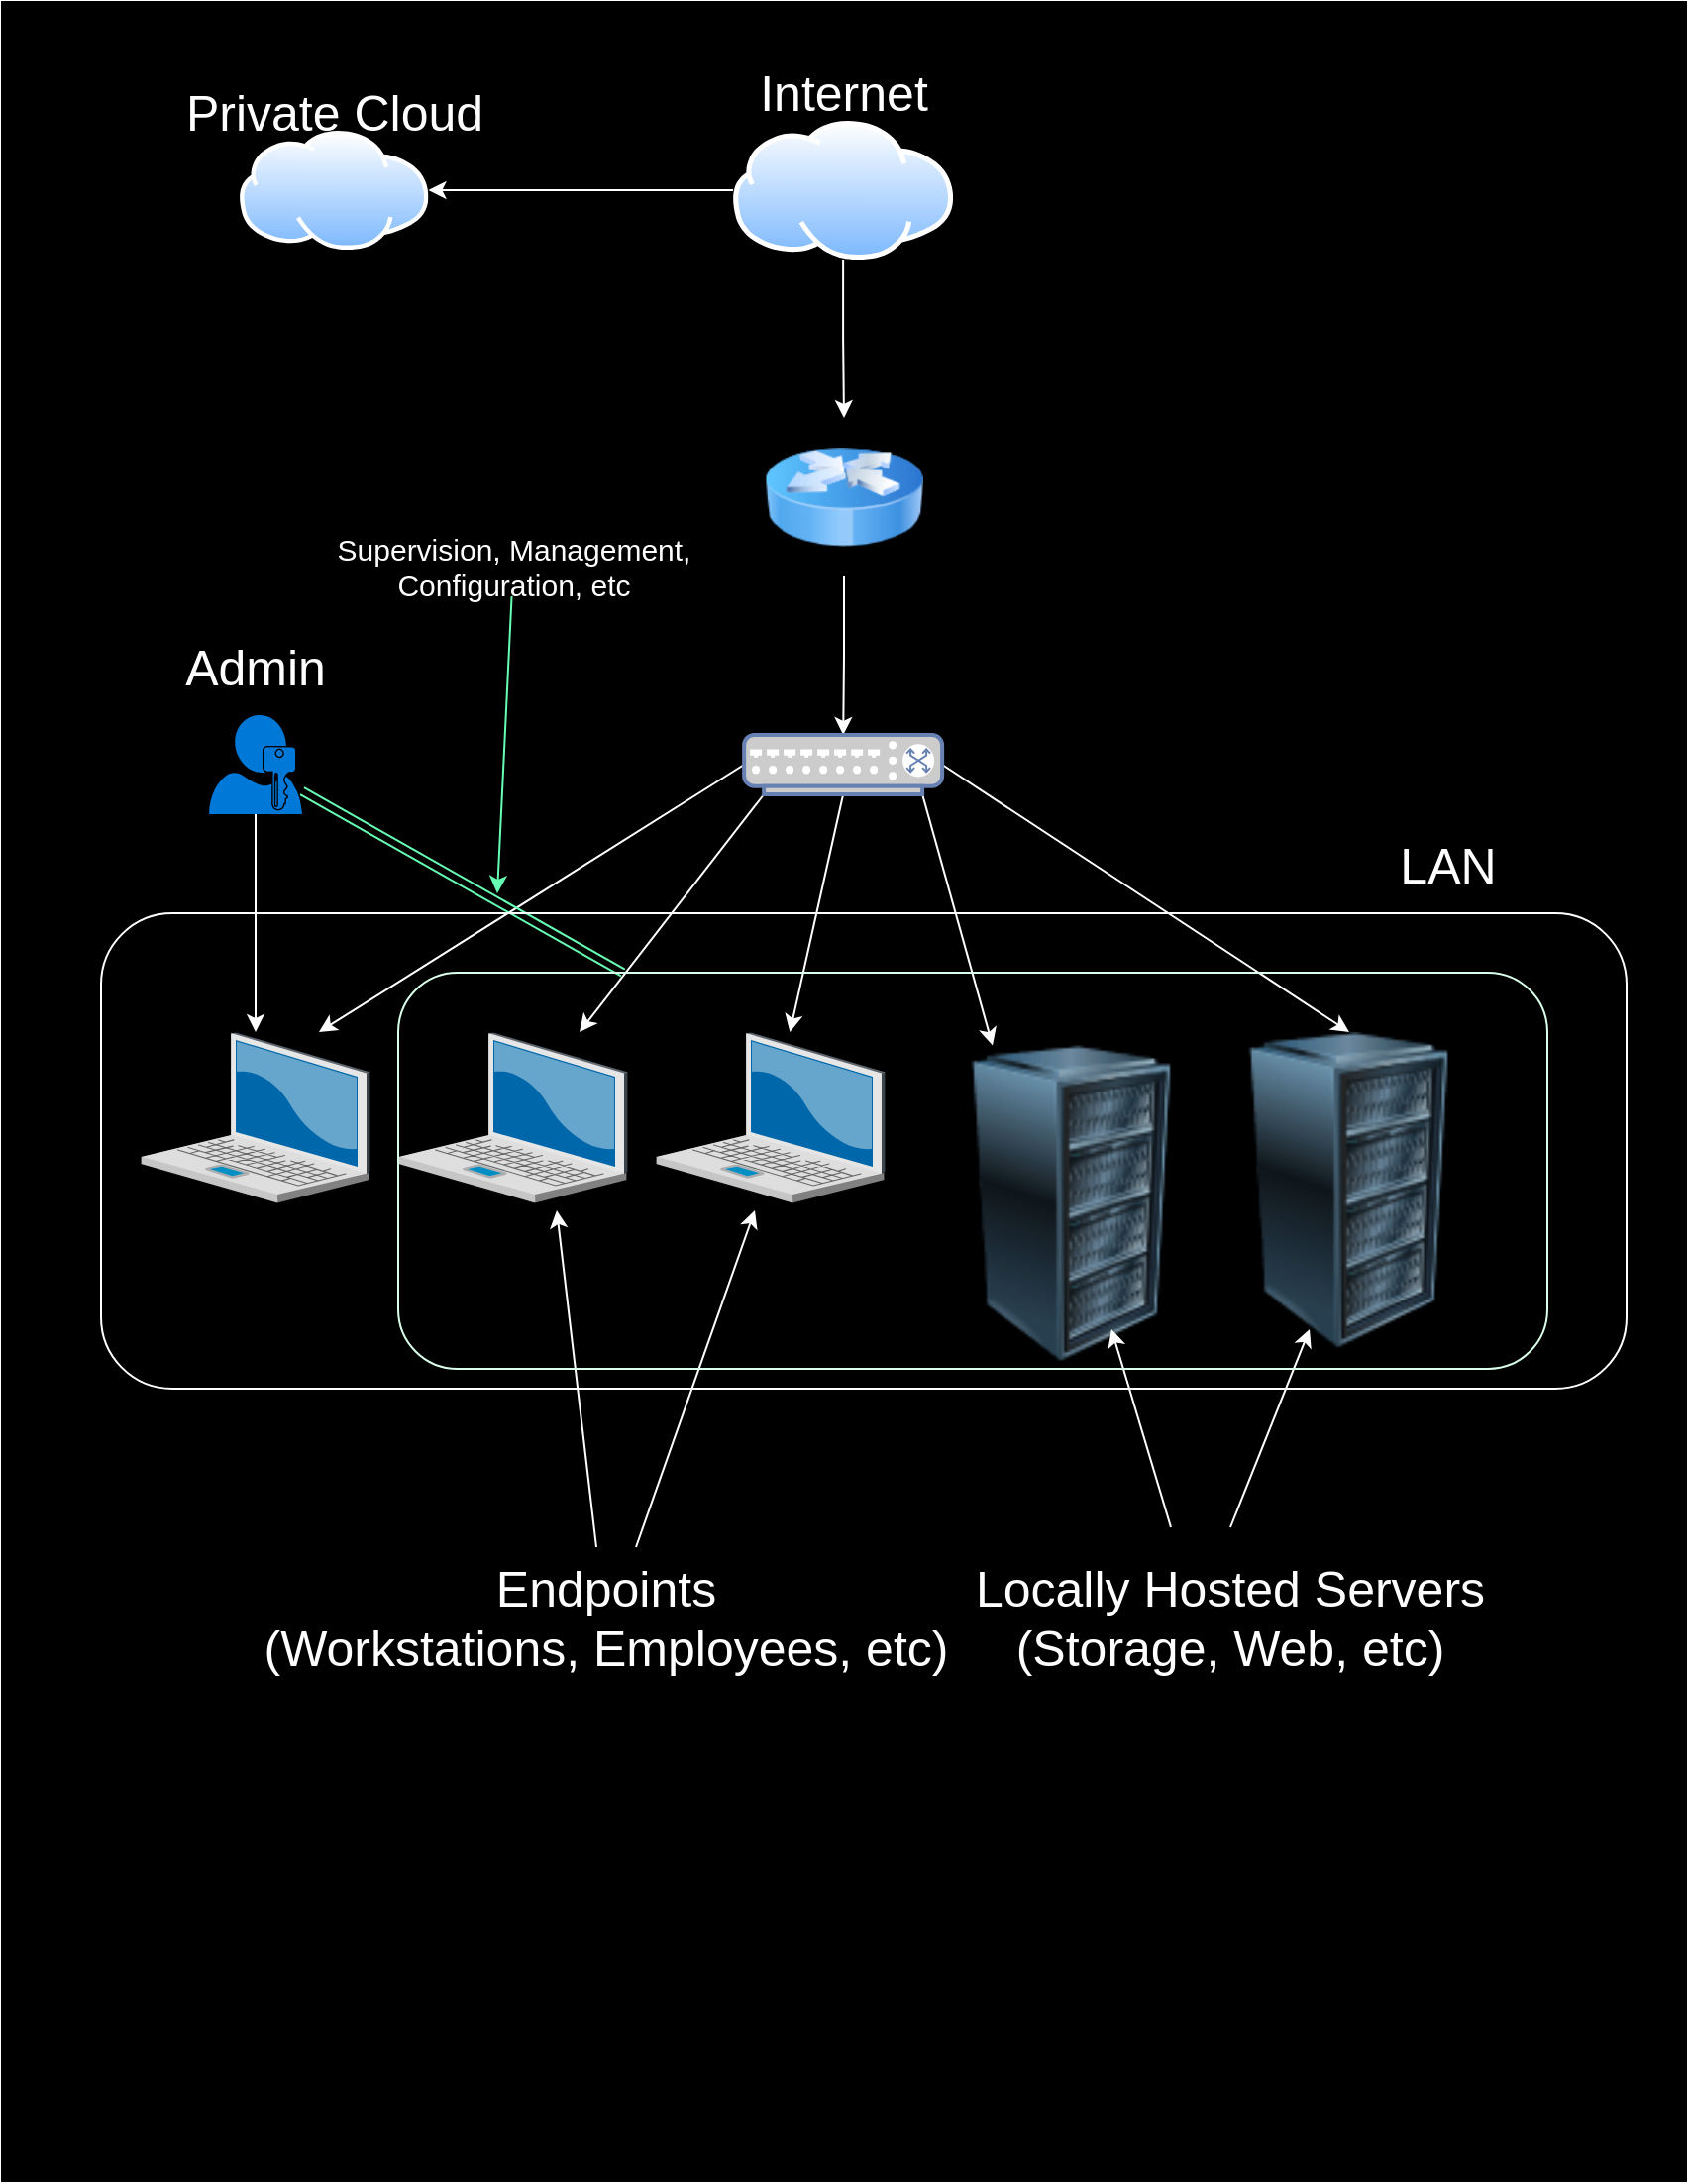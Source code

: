 <mxfile version="24.6.2" type="github">
  <diagram name="Page-1" id="uD9CR95Owh3mPlHx36SV">
    <mxGraphModel dx="1615" dy="814" grid="1" gridSize="10" guides="1" tooltips="1" connect="1" arrows="1" fold="1" page="1" pageScale="1" pageWidth="850" pageHeight="1100" math="0" shadow="0">
      <root>
        <mxCell id="0" />
        <mxCell id="1" parent="0" />
        <mxCell id="mbgslkClXRWUvXS6mSyw-1" value="" style="rounded=0;whiteSpace=wrap;html=1;fillColor=#000000;movable=0;resizable=0;rotatable=0;deletable=0;editable=0;locked=1;connectable=0;" vertex="1" parent="1">
          <mxGeometry width="850" height="1100" as="geometry" />
        </mxCell>
        <mxCell id="mbgslkClXRWUvXS6mSyw-12" style="edgeStyle=orthogonalEdgeStyle;rounded=0;orthogonalLoop=1;jettySize=auto;html=1;strokeColor=#FFFFFF;" edge="1" parent="1" source="mbgslkClXRWUvXS6mSyw-3" target="mbgslkClXRWUvXS6mSyw-4">
          <mxGeometry relative="1" as="geometry" />
        </mxCell>
        <mxCell id="mbgslkClXRWUvXS6mSyw-20" style="rounded=0;orthogonalLoop=1;jettySize=auto;html=1;strokeColor=#FFFFFF;" edge="1" parent="1" source="mbgslkClXRWUvXS6mSyw-3" target="mbgslkClXRWUvXS6mSyw-19">
          <mxGeometry relative="1" as="geometry" />
        </mxCell>
        <mxCell id="mbgslkClXRWUvXS6mSyw-3" value="" style="image;aspect=fixed;perimeter=ellipsePerimeter;html=1;align=center;shadow=0;dashed=0;spacingTop=3;image=img/lib/active_directory/internet_cloud.svg;" vertex="1" parent="1">
          <mxGeometry x="369" y="60" width="111.11" height="70" as="geometry" />
        </mxCell>
        <mxCell id="mbgslkClXRWUvXS6mSyw-13" style="edgeStyle=orthogonalEdgeStyle;rounded=0;orthogonalLoop=1;jettySize=auto;html=1;exitX=0.5;exitY=1;exitDx=0;exitDy=0;strokeColor=#FFFFFF;" edge="1" parent="1" source="mbgslkClXRWUvXS6mSyw-4" target="mbgslkClXRWUvXS6mSyw-7">
          <mxGeometry relative="1" as="geometry" />
        </mxCell>
        <mxCell id="mbgslkClXRWUvXS6mSyw-4" value="" style="image;html=1;image=img/lib/clip_art/networking/Router_Icon_128x128.png" vertex="1" parent="1">
          <mxGeometry x="385" y="210" width="80" height="80" as="geometry" />
        </mxCell>
        <mxCell id="mbgslkClXRWUvXS6mSyw-14" style="rounded=0;orthogonalLoop=1;jettySize=auto;html=1;exitX=0.1;exitY=1;exitDx=0;exitDy=0;exitPerimeter=0;strokeColor=#FFFFFF;" edge="1" parent="1" source="mbgslkClXRWUvXS6mSyw-7" target="mbgslkClXRWUvXS6mSyw-8">
          <mxGeometry relative="1" as="geometry" />
        </mxCell>
        <mxCell id="mbgslkClXRWUvXS6mSyw-15" style="rounded=0;orthogonalLoop=1;jettySize=auto;html=1;exitX=0.5;exitY=1;exitDx=0;exitDy=0;exitPerimeter=0;strokeColor=#FFFFFF;" edge="1" parent="1" source="mbgslkClXRWUvXS6mSyw-7" target="mbgslkClXRWUvXS6mSyw-9">
          <mxGeometry relative="1" as="geometry" />
        </mxCell>
        <mxCell id="mbgslkClXRWUvXS6mSyw-16" style="rounded=0;orthogonalLoop=1;jettySize=auto;html=1;exitX=0.9;exitY=1;exitDx=0;exitDy=0;exitPerimeter=0;entryX=0.25;entryY=0;entryDx=0;entryDy=0;strokeColor=#FFFFFF;" edge="1" parent="1" source="mbgslkClXRWUvXS6mSyw-7" target="mbgslkClXRWUvXS6mSyw-10">
          <mxGeometry relative="1" as="geometry" />
        </mxCell>
        <mxCell id="mbgslkClXRWUvXS6mSyw-17" style="rounded=0;orthogonalLoop=1;jettySize=auto;html=1;exitX=1;exitY=0.5;exitDx=0;exitDy=0;exitPerimeter=0;strokeColor=#FFFFFF;entryX=0.5;entryY=0;entryDx=0;entryDy=0;" edge="1" parent="1" source="mbgslkClXRWUvXS6mSyw-7" target="mbgslkClXRWUvXS6mSyw-11">
          <mxGeometry relative="1" as="geometry">
            <mxPoint x="670" y="480" as="targetPoint" />
          </mxGeometry>
        </mxCell>
        <mxCell id="mbgslkClXRWUvXS6mSyw-22" style="rounded=0;orthogonalLoop=1;jettySize=auto;html=1;exitX=0;exitY=0.5;exitDx=0;exitDy=0;exitPerimeter=0;strokeColor=#FFFFFF;" edge="1" parent="1" source="mbgslkClXRWUvXS6mSyw-7">
          <mxGeometry relative="1" as="geometry">
            <mxPoint x="160" y="520" as="targetPoint" />
          </mxGeometry>
        </mxCell>
        <mxCell id="mbgslkClXRWUvXS6mSyw-7" value="" style="fontColor=#0066CC;verticalAlign=top;verticalLabelPosition=bottom;labelPosition=center;align=center;html=1;outlineConnect=0;fillColor=#CCCCCC;strokeColor=#6881B3;gradientColor=none;gradientDirection=north;strokeWidth=2;shape=mxgraph.networks.switch;" vertex="1" parent="1">
          <mxGeometry x="374.56" y="370" width="100" height="30" as="geometry" />
        </mxCell>
        <mxCell id="mbgslkClXRWUvXS6mSyw-8" value="" style="verticalLabelPosition=bottom;sketch=0;aspect=fixed;html=1;verticalAlign=top;strokeColor=none;align=center;outlineConnect=0;shape=mxgraph.citrix.laptop_2;" vertex="1" parent="1">
          <mxGeometry x="200" y="520" width="116" height="86.5" as="geometry" />
        </mxCell>
        <mxCell id="mbgslkClXRWUvXS6mSyw-9" value="" style="verticalLabelPosition=bottom;sketch=0;aspect=fixed;html=1;verticalAlign=top;strokeColor=none;align=center;outlineConnect=0;shape=mxgraph.citrix.laptop_2;" vertex="1" parent="1">
          <mxGeometry x="330" y="520" width="116" height="86.5" as="geometry" />
        </mxCell>
        <mxCell id="mbgslkClXRWUvXS6mSyw-10" value="" style="image;html=1;image=img/lib/clip_art/computers/Server_Rack_128x128.png" vertex="1" parent="1">
          <mxGeometry x="460" y="526.75" width="160" height="160" as="geometry" />
        </mxCell>
        <mxCell id="mbgslkClXRWUvXS6mSyw-11" value="" style="image;html=1;image=img/lib/clip_art/computers/Server_Rack_128x128.png" vertex="1" parent="1">
          <mxGeometry x="600" y="520" width="160" height="160" as="geometry" />
        </mxCell>
        <mxCell id="mbgslkClXRWUvXS6mSyw-19" value="" style="image;aspect=fixed;perimeter=ellipsePerimeter;html=1;align=center;shadow=0;dashed=0;spacingTop=3;image=img/lib/active_directory/internet_cloud.svg;" vertex="1" parent="1">
          <mxGeometry x="120" y="65" width="95.24" height="60" as="geometry" />
        </mxCell>
        <mxCell id="mbgslkClXRWUvXS6mSyw-21" value="" style="verticalLabelPosition=bottom;sketch=0;aspect=fixed;html=1;verticalAlign=top;strokeColor=none;align=center;outlineConnect=0;shape=mxgraph.citrix.laptop_2;" vertex="1" parent="1">
          <mxGeometry x="70" y="520" width="116" height="86.5" as="geometry" />
        </mxCell>
        <mxCell id="mbgslkClXRWUvXS6mSyw-24" style="rounded=0;orthogonalLoop=1;jettySize=auto;html=1;strokeColor=#FFFFFF;" edge="1" parent="1" source="mbgslkClXRWUvXS6mSyw-23" target="mbgslkClXRWUvXS6mSyw-21">
          <mxGeometry relative="1" as="geometry" />
        </mxCell>
        <mxCell id="mbgslkClXRWUvXS6mSyw-39" style="rounded=0;orthogonalLoop=1;jettySize=auto;html=1;shape=link;strokeColor=#66FFB3;" edge="1" parent="1" source="mbgslkClXRWUvXS6mSyw-23" target="mbgslkClXRWUvXS6mSyw-38">
          <mxGeometry relative="1" as="geometry" />
        </mxCell>
        <mxCell id="mbgslkClXRWUvXS6mSyw-23" value="" style="sketch=0;aspect=fixed;pointerEvents=1;shadow=0;dashed=0;html=1;strokeColor=none;labelPosition=center;verticalLabelPosition=bottom;verticalAlign=top;align=center;shape=mxgraph.mscae.enterprise.user_permissions;fillColor=#0078D7;" vertex="1" parent="1">
          <mxGeometry x="104.5" y="360" width="47" height="50" as="geometry" />
        </mxCell>
        <mxCell id="mbgslkClXRWUvXS6mSyw-26" value="&lt;font style=&quot;font-size: 25px;&quot; color=&quot;#ffffff&quot;&gt;Admin&lt;/font&gt;" style="text;html=1;align=center;verticalAlign=middle;whiteSpace=wrap;rounded=0;" vertex="1" parent="1">
          <mxGeometry x="98" y="320" width="60" height="30" as="geometry" />
        </mxCell>
        <mxCell id="mbgslkClXRWUvXS6mSyw-27" value="&lt;font style=&quot;font-size: 25px;&quot; color=&quot;#ffffff&quot;&gt;Internet&lt;/font&gt;" style="text;html=1;align=center;verticalAlign=middle;whiteSpace=wrap;rounded=0;" vertex="1" parent="1">
          <mxGeometry x="394.56" y="30" width="60" height="30" as="geometry" />
        </mxCell>
        <mxCell id="mbgslkClXRWUvXS6mSyw-29" value="" style="rounded=1;whiteSpace=wrap;html=1;fillColor=none;strokeColor=#FFFFFF;movable=0;resizable=0;rotatable=0;deletable=0;editable=0;locked=1;connectable=0;" vertex="1" parent="1">
          <mxGeometry x="50" y="460" width="770" height="240" as="geometry" />
        </mxCell>
        <mxCell id="mbgslkClXRWUvXS6mSyw-28" value="&lt;font style=&quot;font-size: 25px;&quot; color=&quot;#ffffff&quot;&gt;Private Cloud &lt;br&gt;&lt;/font&gt;" style="text;html=1;align=center;verticalAlign=middle;whiteSpace=wrap;rounded=0;" vertex="1" parent="1">
          <mxGeometry x="87.62" y="40" width="160" height="30" as="geometry" />
        </mxCell>
        <mxCell id="mbgslkClXRWUvXS6mSyw-30" value="&lt;font style=&quot;font-size: 25px;&quot; color=&quot;#ffffff&quot;&gt;LAN &lt;br&gt;&lt;/font&gt;" style="text;html=1;align=center;verticalAlign=middle;whiteSpace=wrap;rounded=0;" vertex="1" parent="1">
          <mxGeometry x="700" y="420" width="60" height="30" as="geometry" />
        </mxCell>
        <mxCell id="mbgslkClXRWUvXS6mSyw-33" style="rounded=0;orthogonalLoop=1;jettySize=auto;html=1;strokeColor=#FFFFFF;" edge="1" parent="1">
          <mxGeometry relative="1" as="geometry">
            <mxPoint x="560" y="670" as="targetPoint" />
            <mxPoint x="590" y="770" as="sourcePoint" />
          </mxGeometry>
        </mxCell>
        <mxCell id="mbgslkClXRWUvXS6mSyw-34" style="rounded=0;orthogonalLoop=1;jettySize=auto;html=1;strokeColor=#FFFFFF;" edge="1" parent="1">
          <mxGeometry relative="1" as="geometry">
            <mxPoint x="660" y="670" as="targetPoint" />
            <mxPoint x="620" y="770" as="sourcePoint" />
          </mxGeometry>
        </mxCell>
        <mxCell id="mbgslkClXRWUvXS6mSyw-36" style="rounded=0;orthogonalLoop=1;jettySize=auto;html=1;strokeColor=#FFFFFF;" edge="1" parent="1">
          <mxGeometry relative="1" as="geometry">
            <mxPoint x="280" y="610" as="targetPoint" />
            <mxPoint x="300" y="780" as="sourcePoint" />
          </mxGeometry>
        </mxCell>
        <mxCell id="mbgslkClXRWUvXS6mSyw-37" style="rounded=0;orthogonalLoop=1;jettySize=auto;html=1;strokeColor=#FFFFFF;" edge="1" parent="1">
          <mxGeometry relative="1" as="geometry">
            <mxPoint x="380" y="610" as="targetPoint" />
            <mxPoint x="320" y="780" as="sourcePoint" />
          </mxGeometry>
        </mxCell>
        <mxCell id="mbgslkClXRWUvXS6mSyw-31" value="&lt;div&gt;&lt;font style=&quot;font-size: 25px;&quot; color=&quot;#ffffff&quot;&gt;Endpoints&lt;/font&gt;&lt;/div&gt;&lt;div&gt;&lt;font style=&quot;font-size: 25px;&quot; color=&quot;#ffffff&quot;&gt;(Workstations, Employees, etc)&lt;br&gt;&lt;/font&gt;&lt;/div&gt;" style="text;html=1;align=center;verticalAlign=middle;whiteSpace=wrap;rounded=0;" vertex="1" parent="1">
          <mxGeometry x="130.11" y="800" width="350" height="30" as="geometry" />
        </mxCell>
        <mxCell id="mbgslkClXRWUvXS6mSyw-35" value="&lt;div&gt;&lt;font style=&quot;font-size: 25px;&quot; color=&quot;#ffffff&quot;&gt;Locally Hosted Servers&lt;/font&gt;&lt;/div&gt;&lt;div&gt;&lt;font style=&quot;font-size: 25px;&quot; color=&quot;#ffffff&quot;&gt;(Storage, Web, etc)&lt;br&gt;&lt;/font&gt;&lt;/div&gt;" style="text;html=1;align=center;verticalAlign=middle;whiteSpace=wrap;rounded=0;" vertex="1" parent="1">
          <mxGeometry x="490.11" y="800" width="260" height="30" as="geometry" />
        </mxCell>
        <mxCell id="mbgslkClXRWUvXS6mSyw-38" value="" style="rounded=1;whiteSpace=wrap;html=1;fillColor=none;strokeColor=#D9FFE9;" vertex="1" parent="1">
          <mxGeometry x="200" y="490" width="580" height="200" as="geometry" />
        </mxCell>
        <mxCell id="mbgslkClXRWUvXS6mSyw-43" style="rounded=0;orthogonalLoop=1;jettySize=auto;html=1;strokeColor=#66FFB3;" edge="1" parent="1" source="mbgslkClXRWUvXS6mSyw-40">
          <mxGeometry relative="1" as="geometry">
            <mxPoint x="250" y="450" as="targetPoint" />
          </mxGeometry>
        </mxCell>
        <mxCell id="mbgslkClXRWUvXS6mSyw-40" value="&lt;font style=&quot;font-size: 15px;&quot; color=&quot;#ffffff&quot;&gt;Supervision, Management, Configuration, etc&lt;/font&gt;&lt;font style=&quot;font-size: 15px;&quot; color=&quot;#ffffff&quot;&gt;&lt;br&gt;&lt;/font&gt;" style="text;html=1;align=center;verticalAlign=middle;whiteSpace=wrap;rounded=0;" vertex="1" parent="1">
          <mxGeometry x="165.5" y="270" width="185" height="30" as="geometry" />
        </mxCell>
      </root>
    </mxGraphModel>
  </diagram>
</mxfile>
